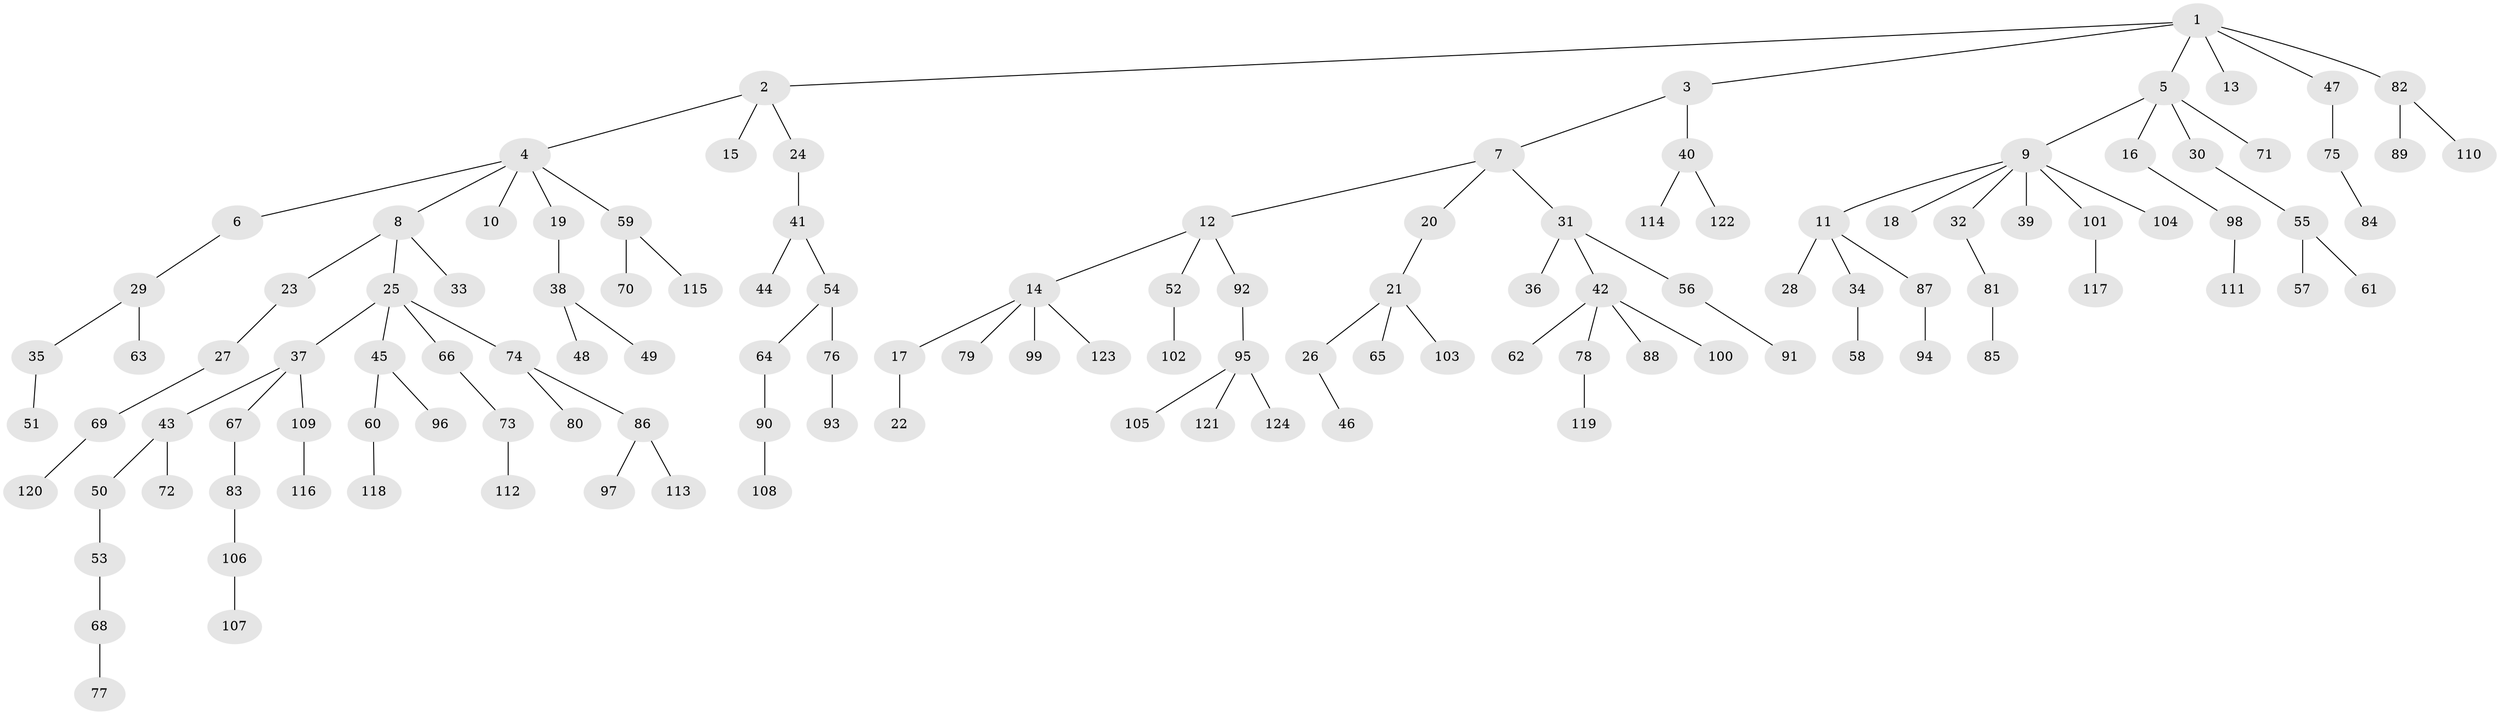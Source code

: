 // coarse degree distribution, {5: 0.05952380952380952, 4: 0.07142857142857142, 8: 0.011904761904761904, 2: 0.21428571428571427, 6: 0.011904761904761904, 1: 0.5476190476190477, 3: 0.08333333333333333}
// Generated by graph-tools (version 1.1) at 2025/42/03/06/25 10:42:05]
// undirected, 124 vertices, 123 edges
graph export_dot {
graph [start="1"]
  node [color=gray90,style=filled];
  1;
  2;
  3;
  4;
  5;
  6;
  7;
  8;
  9;
  10;
  11;
  12;
  13;
  14;
  15;
  16;
  17;
  18;
  19;
  20;
  21;
  22;
  23;
  24;
  25;
  26;
  27;
  28;
  29;
  30;
  31;
  32;
  33;
  34;
  35;
  36;
  37;
  38;
  39;
  40;
  41;
  42;
  43;
  44;
  45;
  46;
  47;
  48;
  49;
  50;
  51;
  52;
  53;
  54;
  55;
  56;
  57;
  58;
  59;
  60;
  61;
  62;
  63;
  64;
  65;
  66;
  67;
  68;
  69;
  70;
  71;
  72;
  73;
  74;
  75;
  76;
  77;
  78;
  79;
  80;
  81;
  82;
  83;
  84;
  85;
  86;
  87;
  88;
  89;
  90;
  91;
  92;
  93;
  94;
  95;
  96;
  97;
  98;
  99;
  100;
  101;
  102;
  103;
  104;
  105;
  106;
  107;
  108;
  109;
  110;
  111;
  112;
  113;
  114;
  115;
  116;
  117;
  118;
  119;
  120;
  121;
  122;
  123;
  124;
  1 -- 2;
  1 -- 3;
  1 -- 5;
  1 -- 13;
  1 -- 47;
  1 -- 82;
  2 -- 4;
  2 -- 15;
  2 -- 24;
  3 -- 7;
  3 -- 40;
  4 -- 6;
  4 -- 8;
  4 -- 10;
  4 -- 19;
  4 -- 59;
  5 -- 9;
  5 -- 16;
  5 -- 30;
  5 -- 71;
  6 -- 29;
  7 -- 12;
  7 -- 20;
  7 -- 31;
  8 -- 23;
  8 -- 25;
  8 -- 33;
  9 -- 11;
  9 -- 18;
  9 -- 32;
  9 -- 39;
  9 -- 101;
  9 -- 104;
  11 -- 28;
  11 -- 34;
  11 -- 87;
  12 -- 14;
  12 -- 52;
  12 -- 92;
  14 -- 17;
  14 -- 79;
  14 -- 99;
  14 -- 123;
  16 -- 98;
  17 -- 22;
  19 -- 38;
  20 -- 21;
  21 -- 26;
  21 -- 65;
  21 -- 103;
  23 -- 27;
  24 -- 41;
  25 -- 37;
  25 -- 45;
  25 -- 66;
  25 -- 74;
  26 -- 46;
  27 -- 69;
  29 -- 35;
  29 -- 63;
  30 -- 55;
  31 -- 36;
  31 -- 42;
  31 -- 56;
  32 -- 81;
  34 -- 58;
  35 -- 51;
  37 -- 43;
  37 -- 67;
  37 -- 109;
  38 -- 48;
  38 -- 49;
  40 -- 114;
  40 -- 122;
  41 -- 44;
  41 -- 54;
  42 -- 62;
  42 -- 78;
  42 -- 88;
  42 -- 100;
  43 -- 50;
  43 -- 72;
  45 -- 60;
  45 -- 96;
  47 -- 75;
  50 -- 53;
  52 -- 102;
  53 -- 68;
  54 -- 64;
  54 -- 76;
  55 -- 57;
  55 -- 61;
  56 -- 91;
  59 -- 70;
  59 -- 115;
  60 -- 118;
  64 -- 90;
  66 -- 73;
  67 -- 83;
  68 -- 77;
  69 -- 120;
  73 -- 112;
  74 -- 80;
  74 -- 86;
  75 -- 84;
  76 -- 93;
  78 -- 119;
  81 -- 85;
  82 -- 89;
  82 -- 110;
  83 -- 106;
  86 -- 97;
  86 -- 113;
  87 -- 94;
  90 -- 108;
  92 -- 95;
  95 -- 105;
  95 -- 121;
  95 -- 124;
  98 -- 111;
  101 -- 117;
  106 -- 107;
  109 -- 116;
}
